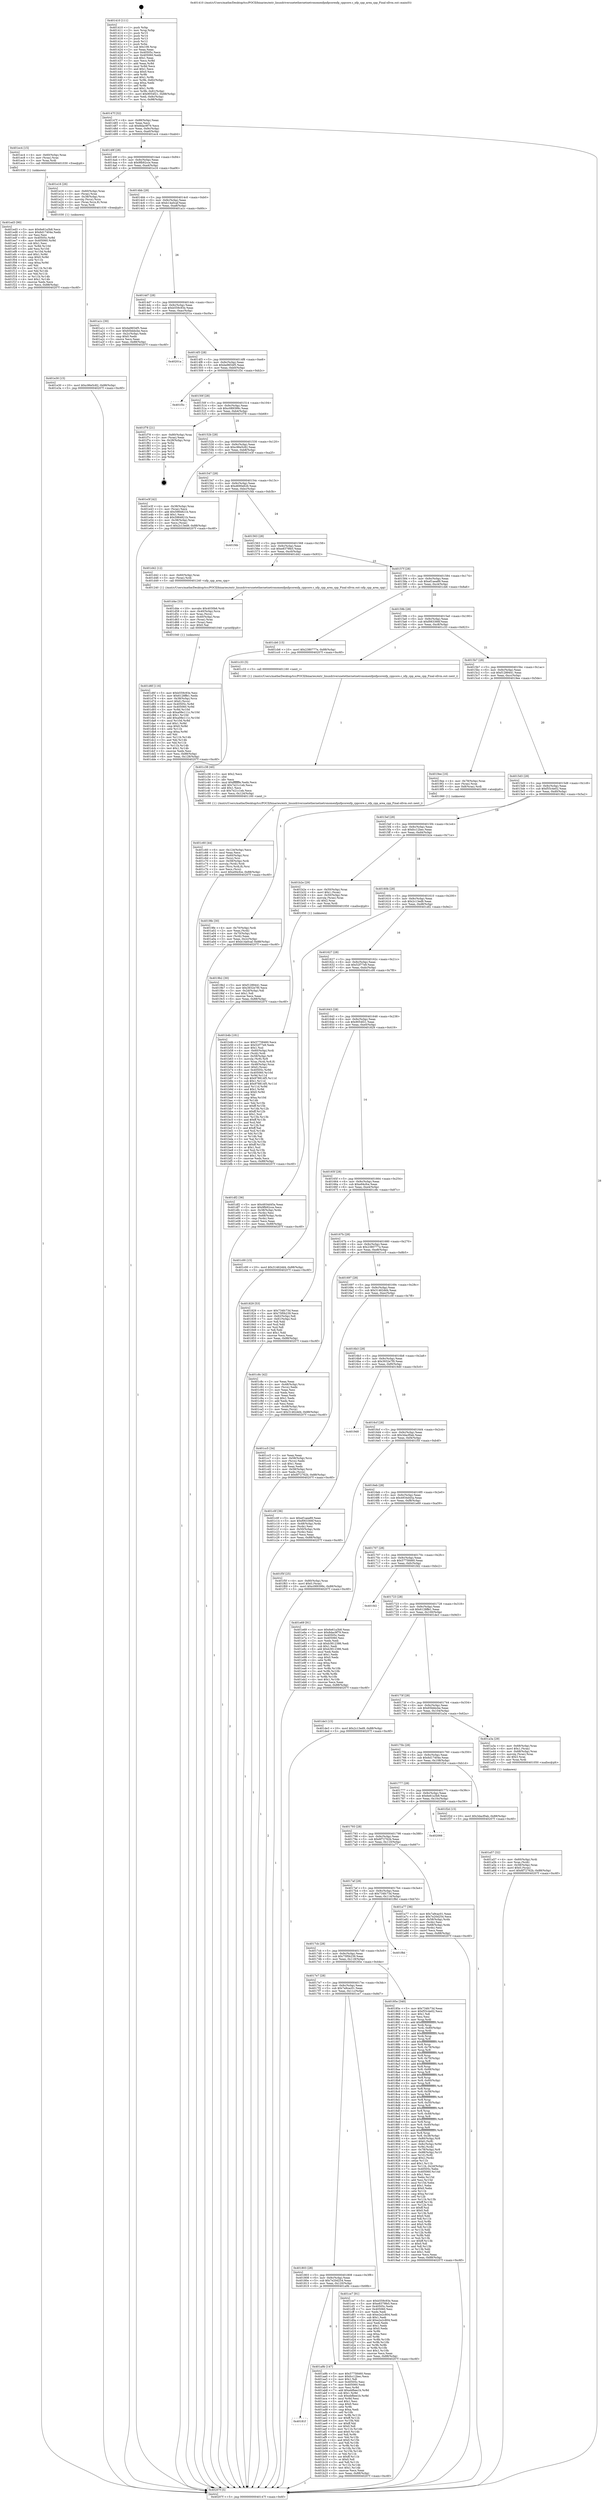 digraph "0x401410" {
  label = "0x401410 (/mnt/c/Users/mathe/Desktop/tcc/POCII/binaries/extr_linuxdriversnetethernetnetronomenfpnfpcorenfp_cppcore.c_nfp_cpp_area_cpp_Final-ollvm.out::main(0))"
  labelloc = "t"
  node[shape=record]

  Entry [label="",width=0.3,height=0.3,shape=circle,fillcolor=black,style=filled]
  "0x40147f" [label="{
     0x40147f [32]\l
     | [instrs]\l
     &nbsp;&nbsp;0x40147f \<+6\>: mov -0x88(%rbp),%eax\l
     &nbsp;&nbsp;0x401485 \<+2\>: mov %eax,%ecx\l
     &nbsp;&nbsp;0x401487 \<+6\>: sub $0x8dac9f79,%ecx\l
     &nbsp;&nbsp;0x40148d \<+6\>: mov %eax,-0x9c(%rbp)\l
     &nbsp;&nbsp;0x401493 \<+6\>: mov %ecx,-0xa0(%rbp)\l
     &nbsp;&nbsp;0x401499 \<+6\>: je 0000000000401ec4 \<main+0xab4\>\l
  }"]
  "0x401ec4" [label="{
     0x401ec4 [15]\l
     | [instrs]\l
     &nbsp;&nbsp;0x401ec4 \<+4\>: mov -0x60(%rbp),%rax\l
     &nbsp;&nbsp;0x401ec8 \<+3\>: mov (%rax),%rax\l
     &nbsp;&nbsp;0x401ecb \<+3\>: mov %rax,%rdi\l
     &nbsp;&nbsp;0x401ece \<+5\>: call 0000000000401030 \<free@plt\>\l
     | [calls]\l
     &nbsp;&nbsp;0x401030 \{1\} (unknown)\l
  }"]
  "0x40149f" [label="{
     0x40149f [28]\l
     | [instrs]\l
     &nbsp;&nbsp;0x40149f \<+5\>: jmp 00000000004014a4 \<main+0x94\>\l
     &nbsp;&nbsp;0x4014a4 \<+6\>: mov -0x9c(%rbp),%eax\l
     &nbsp;&nbsp;0x4014aa \<+5\>: sub $0x9fb92cce,%eax\l
     &nbsp;&nbsp;0x4014af \<+6\>: mov %eax,-0xa4(%rbp)\l
     &nbsp;&nbsp;0x4014b5 \<+6\>: je 0000000000401e16 \<main+0xa06\>\l
  }"]
  Exit [label="",width=0.3,height=0.3,shape=circle,fillcolor=black,style=filled,peripheries=2]
  "0x401e16" [label="{
     0x401e16 [26]\l
     | [instrs]\l
     &nbsp;&nbsp;0x401e16 \<+4\>: mov -0x60(%rbp),%rax\l
     &nbsp;&nbsp;0x401e1a \<+3\>: mov (%rax),%rax\l
     &nbsp;&nbsp;0x401e1d \<+4\>: mov -0x38(%rbp),%rcx\l
     &nbsp;&nbsp;0x401e21 \<+3\>: movslq (%rcx),%rcx\l
     &nbsp;&nbsp;0x401e24 \<+4\>: mov (%rax,%rcx,8),%rax\l
     &nbsp;&nbsp;0x401e28 \<+3\>: mov %rax,%rdi\l
     &nbsp;&nbsp;0x401e2b \<+5\>: call 0000000000401030 \<free@plt\>\l
     | [calls]\l
     &nbsp;&nbsp;0x401030 \{1\} (unknown)\l
  }"]
  "0x4014bb" [label="{
     0x4014bb [28]\l
     | [instrs]\l
     &nbsp;&nbsp;0x4014bb \<+5\>: jmp 00000000004014c0 \<main+0xb0\>\l
     &nbsp;&nbsp;0x4014c0 \<+6\>: mov -0x9c(%rbp),%eax\l
     &nbsp;&nbsp;0x4014c6 \<+5\>: sub $0xb14a0caf,%eax\l
     &nbsp;&nbsp;0x4014cb \<+6\>: mov %eax,-0xa8(%rbp)\l
     &nbsp;&nbsp;0x4014d1 \<+6\>: je 0000000000401a1c \<main+0x60c\>\l
  }"]
  "0x401ed3" [label="{
     0x401ed3 [90]\l
     | [instrs]\l
     &nbsp;&nbsp;0x401ed3 \<+5\>: mov $0x6e61a3b8,%ecx\l
     &nbsp;&nbsp;0x401ed8 \<+5\>: mov $0x6d17404e,%edx\l
     &nbsp;&nbsp;0x401edd \<+2\>: xor %esi,%esi\l
     &nbsp;&nbsp;0x401edf \<+8\>: mov 0x40505c,%r8d\l
     &nbsp;&nbsp;0x401ee7 \<+8\>: mov 0x405060,%r9d\l
     &nbsp;&nbsp;0x401eef \<+3\>: sub $0x1,%esi\l
     &nbsp;&nbsp;0x401ef2 \<+3\>: mov %r8d,%r10d\l
     &nbsp;&nbsp;0x401ef5 \<+3\>: add %esi,%r10d\l
     &nbsp;&nbsp;0x401ef8 \<+4\>: imul %r10d,%r8d\l
     &nbsp;&nbsp;0x401efc \<+4\>: and $0x1,%r8d\l
     &nbsp;&nbsp;0x401f00 \<+4\>: cmp $0x0,%r8d\l
     &nbsp;&nbsp;0x401f04 \<+4\>: sete %r11b\l
     &nbsp;&nbsp;0x401f08 \<+4\>: cmp $0xa,%r9d\l
     &nbsp;&nbsp;0x401f0c \<+3\>: setl %bl\l
     &nbsp;&nbsp;0x401f0f \<+3\>: mov %r11b,%r14b\l
     &nbsp;&nbsp;0x401f12 \<+3\>: and %bl,%r14b\l
     &nbsp;&nbsp;0x401f15 \<+3\>: xor %bl,%r11b\l
     &nbsp;&nbsp;0x401f18 \<+3\>: or %r11b,%r14b\l
     &nbsp;&nbsp;0x401f1b \<+4\>: test $0x1,%r14b\l
     &nbsp;&nbsp;0x401f1f \<+3\>: cmovne %edx,%ecx\l
     &nbsp;&nbsp;0x401f22 \<+6\>: mov %ecx,-0x88(%rbp)\l
     &nbsp;&nbsp;0x401f28 \<+5\>: jmp 000000000040207f \<main+0xc6f\>\l
  }"]
  "0x401a1c" [label="{
     0x401a1c [30]\l
     | [instrs]\l
     &nbsp;&nbsp;0x401a1c \<+5\>: mov $0xbe9654f5,%eax\l
     &nbsp;&nbsp;0x401a21 \<+5\>: mov $0x65bbbcbe,%ecx\l
     &nbsp;&nbsp;0x401a26 \<+3\>: mov -0x2c(%rbp),%edx\l
     &nbsp;&nbsp;0x401a29 \<+3\>: cmp $0x0,%edx\l
     &nbsp;&nbsp;0x401a2c \<+3\>: cmove %ecx,%eax\l
     &nbsp;&nbsp;0x401a2f \<+6\>: mov %eax,-0x88(%rbp)\l
     &nbsp;&nbsp;0x401a35 \<+5\>: jmp 000000000040207f \<main+0xc6f\>\l
  }"]
  "0x4014d7" [label="{
     0x4014d7 [28]\l
     | [instrs]\l
     &nbsp;&nbsp;0x4014d7 \<+5\>: jmp 00000000004014dc \<main+0xcc\>\l
     &nbsp;&nbsp;0x4014dc \<+6\>: mov -0x9c(%rbp),%eax\l
     &nbsp;&nbsp;0x4014e2 \<+5\>: sub $0xb559c93e,%eax\l
     &nbsp;&nbsp;0x4014e7 \<+6\>: mov %eax,-0xac(%rbp)\l
     &nbsp;&nbsp;0x4014ed \<+6\>: je 000000000040201a \<main+0xc0a\>\l
  }"]
  "0x401e30" [label="{
     0x401e30 [15]\l
     | [instrs]\l
     &nbsp;&nbsp;0x401e30 \<+10\>: movl $0xc96e5c82,-0x88(%rbp)\l
     &nbsp;&nbsp;0x401e3a \<+5\>: jmp 000000000040207f \<main+0xc6f\>\l
  }"]
  "0x40201a" [label="{
     0x40201a\l
  }", style=dashed]
  "0x4014f3" [label="{
     0x4014f3 [28]\l
     | [instrs]\l
     &nbsp;&nbsp;0x4014f3 \<+5\>: jmp 00000000004014f8 \<main+0xe8\>\l
     &nbsp;&nbsp;0x4014f8 \<+6\>: mov -0x9c(%rbp),%eax\l
     &nbsp;&nbsp;0x4014fe \<+5\>: sub $0xbe9654f5,%eax\l
     &nbsp;&nbsp;0x401503 \<+6\>: mov %eax,-0xb0(%rbp)\l
     &nbsp;&nbsp;0x401509 \<+6\>: je 0000000000401f3c \<main+0xb2c\>\l
  }"]
  "0x401d6f" [label="{
     0x401d6f [116]\l
     | [instrs]\l
     &nbsp;&nbsp;0x401d6f \<+5\>: mov $0xb559c93e,%esi\l
     &nbsp;&nbsp;0x401d74 \<+5\>: mov $0x6128ffe1,%edx\l
     &nbsp;&nbsp;0x401d79 \<+4\>: mov -0x38(%rbp),%rcx\l
     &nbsp;&nbsp;0x401d7d \<+6\>: movl $0x0,(%rcx)\l
     &nbsp;&nbsp;0x401d83 \<+8\>: mov 0x40505c,%r8d\l
     &nbsp;&nbsp;0x401d8b \<+8\>: mov 0x405060,%r9d\l
     &nbsp;&nbsp;0x401d93 \<+3\>: mov %r8d,%r10d\l
     &nbsp;&nbsp;0x401d96 \<+7\>: sub $0xa08e111c,%r10d\l
     &nbsp;&nbsp;0x401d9d \<+4\>: sub $0x1,%r10d\l
     &nbsp;&nbsp;0x401da1 \<+7\>: add $0xa08e111c,%r10d\l
     &nbsp;&nbsp;0x401da8 \<+4\>: imul %r10d,%r8d\l
     &nbsp;&nbsp;0x401dac \<+4\>: and $0x1,%r8d\l
     &nbsp;&nbsp;0x401db0 \<+4\>: cmp $0x0,%r8d\l
     &nbsp;&nbsp;0x401db4 \<+4\>: sete %r11b\l
     &nbsp;&nbsp;0x401db8 \<+4\>: cmp $0xa,%r9d\l
     &nbsp;&nbsp;0x401dbc \<+3\>: setl %bl\l
     &nbsp;&nbsp;0x401dbf \<+3\>: mov %r11b,%r14b\l
     &nbsp;&nbsp;0x401dc2 \<+3\>: and %bl,%r14b\l
     &nbsp;&nbsp;0x401dc5 \<+3\>: xor %bl,%r11b\l
     &nbsp;&nbsp;0x401dc8 \<+3\>: or %r11b,%r14b\l
     &nbsp;&nbsp;0x401dcb \<+4\>: test $0x1,%r14b\l
     &nbsp;&nbsp;0x401dcf \<+3\>: cmovne %edx,%esi\l
     &nbsp;&nbsp;0x401dd2 \<+6\>: mov %esi,-0x88(%rbp)\l
     &nbsp;&nbsp;0x401dd8 \<+6\>: mov %eax,-0x128(%rbp)\l
     &nbsp;&nbsp;0x401dde \<+5\>: jmp 000000000040207f \<main+0xc6f\>\l
  }"]
  "0x401f3c" [label="{
     0x401f3c\l
  }", style=dashed]
  "0x40150f" [label="{
     0x40150f [28]\l
     | [instrs]\l
     &nbsp;&nbsp;0x40150f \<+5\>: jmp 0000000000401514 \<main+0x104\>\l
     &nbsp;&nbsp;0x401514 \<+6\>: mov -0x9c(%rbp),%eax\l
     &nbsp;&nbsp;0x40151a \<+5\>: sub $0xc089399c,%eax\l
     &nbsp;&nbsp;0x40151f \<+6\>: mov %eax,-0xb4(%rbp)\l
     &nbsp;&nbsp;0x401525 \<+6\>: je 0000000000401f78 \<main+0xb68\>\l
  }"]
  "0x401d4e" [label="{
     0x401d4e [33]\l
     | [instrs]\l
     &nbsp;&nbsp;0x401d4e \<+10\>: movabs $0x4030b6,%rdi\l
     &nbsp;&nbsp;0x401d58 \<+4\>: mov -0x40(%rbp),%rcx\l
     &nbsp;&nbsp;0x401d5c \<+3\>: mov %rax,(%rcx)\l
     &nbsp;&nbsp;0x401d5f \<+4\>: mov -0x40(%rbp),%rax\l
     &nbsp;&nbsp;0x401d63 \<+3\>: mov (%rax),%rax\l
     &nbsp;&nbsp;0x401d66 \<+2\>: mov (%rax),%esi\l
     &nbsp;&nbsp;0x401d68 \<+2\>: mov $0x0,%al\l
     &nbsp;&nbsp;0x401d6a \<+5\>: call 0000000000401040 \<printf@plt\>\l
     | [calls]\l
     &nbsp;&nbsp;0x401040 \{1\} (unknown)\l
  }"]
  "0x401f78" [label="{
     0x401f78 [21]\l
     | [instrs]\l
     &nbsp;&nbsp;0x401f78 \<+4\>: mov -0x80(%rbp),%rax\l
     &nbsp;&nbsp;0x401f7c \<+2\>: mov (%rax),%eax\l
     &nbsp;&nbsp;0x401f7e \<+4\>: lea -0x28(%rbp),%rsp\l
     &nbsp;&nbsp;0x401f82 \<+1\>: pop %rbx\l
     &nbsp;&nbsp;0x401f83 \<+2\>: pop %r12\l
     &nbsp;&nbsp;0x401f85 \<+2\>: pop %r13\l
     &nbsp;&nbsp;0x401f87 \<+2\>: pop %r14\l
     &nbsp;&nbsp;0x401f89 \<+2\>: pop %r15\l
     &nbsp;&nbsp;0x401f8b \<+1\>: pop %rbp\l
     &nbsp;&nbsp;0x401f8c \<+1\>: ret\l
  }"]
  "0x40152b" [label="{
     0x40152b [28]\l
     | [instrs]\l
     &nbsp;&nbsp;0x40152b \<+5\>: jmp 0000000000401530 \<main+0x120\>\l
     &nbsp;&nbsp;0x401530 \<+6\>: mov -0x9c(%rbp),%eax\l
     &nbsp;&nbsp;0x401536 \<+5\>: sub $0xc96e5c82,%eax\l
     &nbsp;&nbsp;0x40153b \<+6\>: mov %eax,-0xb8(%rbp)\l
     &nbsp;&nbsp;0x401541 \<+6\>: je 0000000000401e3f \<main+0xa2f\>\l
  }"]
  "0x401c60" [label="{
     0x401c60 [44]\l
     | [instrs]\l
     &nbsp;&nbsp;0x401c60 \<+6\>: mov -0x124(%rbp),%ecx\l
     &nbsp;&nbsp;0x401c66 \<+3\>: imul %eax,%ecx\l
     &nbsp;&nbsp;0x401c69 \<+4\>: mov -0x60(%rbp),%rsi\l
     &nbsp;&nbsp;0x401c6d \<+3\>: mov (%rsi),%rsi\l
     &nbsp;&nbsp;0x401c70 \<+4\>: mov -0x58(%rbp),%rdi\l
     &nbsp;&nbsp;0x401c74 \<+3\>: movslq (%rdi),%rdi\l
     &nbsp;&nbsp;0x401c77 \<+4\>: mov (%rsi,%rdi,8),%rsi\l
     &nbsp;&nbsp;0x401c7b \<+2\>: mov %ecx,(%rsi)\l
     &nbsp;&nbsp;0x401c7d \<+10\>: movl $0xe94cfce,-0x88(%rbp)\l
     &nbsp;&nbsp;0x401c87 \<+5\>: jmp 000000000040207f \<main+0xc6f\>\l
  }"]
  "0x401e3f" [label="{
     0x401e3f [42]\l
     | [instrs]\l
     &nbsp;&nbsp;0x401e3f \<+4\>: mov -0x38(%rbp),%rax\l
     &nbsp;&nbsp;0x401e43 \<+2\>: mov (%rax),%ecx\l
     &nbsp;&nbsp;0x401e45 \<+6\>: add $0x5984821b,%ecx\l
     &nbsp;&nbsp;0x401e4b \<+3\>: add $0x1,%ecx\l
     &nbsp;&nbsp;0x401e4e \<+6\>: sub $0x5984821b,%ecx\l
     &nbsp;&nbsp;0x401e54 \<+4\>: mov -0x38(%rbp),%rax\l
     &nbsp;&nbsp;0x401e58 \<+2\>: mov %ecx,(%rax)\l
     &nbsp;&nbsp;0x401e5a \<+10\>: movl $0x2c13ed9,-0x88(%rbp)\l
     &nbsp;&nbsp;0x401e64 \<+5\>: jmp 000000000040207f \<main+0xc6f\>\l
  }"]
  "0x401547" [label="{
     0x401547 [28]\l
     | [instrs]\l
     &nbsp;&nbsp;0x401547 \<+5\>: jmp 000000000040154c \<main+0x13c\>\l
     &nbsp;&nbsp;0x40154c \<+6\>: mov -0x9c(%rbp),%eax\l
     &nbsp;&nbsp;0x401552 \<+5\>: sub $0xd690e626,%eax\l
     &nbsp;&nbsp;0x401557 \<+6\>: mov %eax,-0xbc(%rbp)\l
     &nbsp;&nbsp;0x40155d \<+6\>: je 0000000000401f4b \<main+0xb3b\>\l
  }"]
  "0x401c38" [label="{
     0x401c38 [40]\l
     | [instrs]\l
     &nbsp;&nbsp;0x401c38 \<+5\>: mov $0x2,%ecx\l
     &nbsp;&nbsp;0x401c3d \<+1\>: cltd\l
     &nbsp;&nbsp;0x401c3e \<+2\>: idiv %ecx\l
     &nbsp;&nbsp;0x401c40 \<+6\>: imul $0xfffffffe,%edx,%ecx\l
     &nbsp;&nbsp;0x401c46 \<+6\>: add $0x7e21c1eb,%ecx\l
     &nbsp;&nbsp;0x401c4c \<+3\>: add $0x1,%ecx\l
     &nbsp;&nbsp;0x401c4f \<+6\>: sub $0x7e21c1eb,%ecx\l
     &nbsp;&nbsp;0x401c55 \<+6\>: mov %ecx,-0x124(%rbp)\l
     &nbsp;&nbsp;0x401c5b \<+5\>: call 0000000000401160 \<next_i\>\l
     | [calls]\l
     &nbsp;&nbsp;0x401160 \{1\} (/mnt/c/Users/mathe/Desktop/tcc/POCII/binaries/extr_linuxdriversnetethernetnetronomenfpnfpcorenfp_cppcore.c_nfp_cpp_area_cpp_Final-ollvm.out::next_i)\l
  }"]
  "0x401f4b" [label="{
     0x401f4b\l
  }", style=dashed]
  "0x401563" [label="{
     0x401563 [28]\l
     | [instrs]\l
     &nbsp;&nbsp;0x401563 \<+5\>: jmp 0000000000401568 \<main+0x158\>\l
     &nbsp;&nbsp;0x401568 \<+6\>: mov -0x9c(%rbp),%eax\l
     &nbsp;&nbsp;0x40156e \<+5\>: sub $0xe8379fe5,%eax\l
     &nbsp;&nbsp;0x401573 \<+6\>: mov %eax,-0xc0(%rbp)\l
     &nbsp;&nbsp;0x401579 \<+6\>: je 0000000000401d42 \<main+0x932\>\l
  }"]
  "0x401b4b" [label="{
     0x401b4b [181]\l
     | [instrs]\l
     &nbsp;&nbsp;0x401b4b \<+5\>: mov $0x57758460,%ecx\l
     &nbsp;&nbsp;0x401b50 \<+5\>: mov $0x52f77e9,%edx\l
     &nbsp;&nbsp;0x401b55 \<+3\>: mov $0x1,%sil\l
     &nbsp;&nbsp;0x401b58 \<+4\>: mov -0x60(%rbp),%rdi\l
     &nbsp;&nbsp;0x401b5c \<+3\>: mov (%rdi),%rdi\l
     &nbsp;&nbsp;0x401b5f \<+4\>: mov -0x58(%rbp),%r8\l
     &nbsp;&nbsp;0x401b63 \<+3\>: movslq (%r8),%r8\l
     &nbsp;&nbsp;0x401b66 \<+4\>: mov %rax,(%rdi,%r8,8)\l
     &nbsp;&nbsp;0x401b6a \<+4\>: mov -0x48(%rbp),%rax\l
     &nbsp;&nbsp;0x401b6e \<+6\>: movl $0x0,(%rax)\l
     &nbsp;&nbsp;0x401b74 \<+8\>: mov 0x40505c,%r9d\l
     &nbsp;&nbsp;0x401b7c \<+8\>: mov 0x405060,%r10d\l
     &nbsp;&nbsp;0x401b84 \<+3\>: mov %r9d,%r11d\l
     &nbsp;&nbsp;0x401b87 \<+7\>: sub $0x978814f5,%r11d\l
     &nbsp;&nbsp;0x401b8e \<+4\>: sub $0x1,%r11d\l
     &nbsp;&nbsp;0x401b92 \<+7\>: add $0x978814f5,%r11d\l
     &nbsp;&nbsp;0x401b99 \<+4\>: imul %r11d,%r9d\l
     &nbsp;&nbsp;0x401b9d \<+4\>: and $0x1,%r9d\l
     &nbsp;&nbsp;0x401ba1 \<+4\>: cmp $0x0,%r9d\l
     &nbsp;&nbsp;0x401ba5 \<+3\>: sete %bl\l
     &nbsp;&nbsp;0x401ba8 \<+4\>: cmp $0xa,%r10d\l
     &nbsp;&nbsp;0x401bac \<+4\>: setl %r14b\l
     &nbsp;&nbsp;0x401bb0 \<+3\>: mov %bl,%r15b\l
     &nbsp;&nbsp;0x401bb3 \<+4\>: xor $0xff,%r15b\l
     &nbsp;&nbsp;0x401bb7 \<+3\>: mov %r14b,%r12b\l
     &nbsp;&nbsp;0x401bba \<+4\>: xor $0xff,%r12b\l
     &nbsp;&nbsp;0x401bbe \<+4\>: xor $0x1,%sil\l
     &nbsp;&nbsp;0x401bc2 \<+3\>: mov %r15b,%r13b\l
     &nbsp;&nbsp;0x401bc5 \<+4\>: and $0xff,%r13b\l
     &nbsp;&nbsp;0x401bc9 \<+3\>: and %sil,%bl\l
     &nbsp;&nbsp;0x401bcc \<+3\>: mov %r12b,%al\l
     &nbsp;&nbsp;0x401bcf \<+2\>: and $0xff,%al\l
     &nbsp;&nbsp;0x401bd1 \<+3\>: and %sil,%r14b\l
     &nbsp;&nbsp;0x401bd4 \<+3\>: or %bl,%r13b\l
     &nbsp;&nbsp;0x401bd7 \<+3\>: or %r14b,%al\l
     &nbsp;&nbsp;0x401bda \<+3\>: xor %al,%r13b\l
     &nbsp;&nbsp;0x401bdd \<+3\>: or %r12b,%r15b\l
     &nbsp;&nbsp;0x401be0 \<+4\>: xor $0xff,%r15b\l
     &nbsp;&nbsp;0x401be4 \<+4\>: or $0x1,%sil\l
     &nbsp;&nbsp;0x401be8 \<+3\>: and %sil,%r15b\l
     &nbsp;&nbsp;0x401beb \<+3\>: or %r15b,%r13b\l
     &nbsp;&nbsp;0x401bee \<+4\>: test $0x1,%r13b\l
     &nbsp;&nbsp;0x401bf2 \<+3\>: cmovne %edx,%ecx\l
     &nbsp;&nbsp;0x401bf5 \<+6\>: mov %ecx,-0x88(%rbp)\l
     &nbsp;&nbsp;0x401bfb \<+5\>: jmp 000000000040207f \<main+0xc6f\>\l
  }"]
  "0x401d42" [label="{
     0x401d42 [12]\l
     | [instrs]\l
     &nbsp;&nbsp;0x401d42 \<+4\>: mov -0x60(%rbp),%rax\l
     &nbsp;&nbsp;0x401d46 \<+3\>: mov (%rax),%rdi\l
     &nbsp;&nbsp;0x401d49 \<+5\>: call 0000000000401240 \<nfp_cpp_area_cpp\>\l
     | [calls]\l
     &nbsp;&nbsp;0x401240 \{1\} (/mnt/c/Users/mathe/Desktop/tcc/POCII/binaries/extr_linuxdriversnetethernetnetronomenfpnfpcorenfp_cppcore.c_nfp_cpp_area_cpp_Final-ollvm.out::nfp_cpp_area_cpp)\l
  }"]
  "0x40157f" [label="{
     0x40157f [28]\l
     | [instrs]\l
     &nbsp;&nbsp;0x40157f \<+5\>: jmp 0000000000401584 \<main+0x174\>\l
     &nbsp;&nbsp;0x401584 \<+6\>: mov -0x9c(%rbp),%eax\l
     &nbsp;&nbsp;0x40158a \<+5\>: sub $0xef1aea89,%eax\l
     &nbsp;&nbsp;0x40158f \<+6\>: mov %eax,-0xc4(%rbp)\l
     &nbsp;&nbsp;0x401595 \<+6\>: je 0000000000401cb6 \<main+0x8a6\>\l
  }"]
  "0x40181f" [label="{
     0x40181f\l
  }", style=dashed]
  "0x401cb6" [label="{
     0x401cb6 [15]\l
     | [instrs]\l
     &nbsp;&nbsp;0x401cb6 \<+10\>: movl $0x2380777e,-0x88(%rbp)\l
     &nbsp;&nbsp;0x401cc0 \<+5\>: jmp 000000000040207f \<main+0xc6f\>\l
  }"]
  "0x40159b" [label="{
     0x40159b [28]\l
     | [instrs]\l
     &nbsp;&nbsp;0x40159b \<+5\>: jmp 00000000004015a0 \<main+0x190\>\l
     &nbsp;&nbsp;0x4015a0 \<+6\>: mov -0x9c(%rbp),%eax\l
     &nbsp;&nbsp;0x4015a6 \<+5\>: sub $0xf063366f,%eax\l
     &nbsp;&nbsp;0x4015ab \<+6\>: mov %eax,-0xc8(%rbp)\l
     &nbsp;&nbsp;0x4015b1 \<+6\>: je 0000000000401c33 \<main+0x823\>\l
  }"]
  "0x401a9b" [label="{
     0x401a9b [147]\l
     | [instrs]\l
     &nbsp;&nbsp;0x401a9b \<+5\>: mov $0x57758460,%eax\l
     &nbsp;&nbsp;0x401aa0 \<+5\>: mov $0xfcc12bec,%ecx\l
     &nbsp;&nbsp;0x401aa5 \<+2\>: mov $0x1,%dl\l
     &nbsp;&nbsp;0x401aa7 \<+7\>: mov 0x40505c,%esi\l
     &nbsp;&nbsp;0x401aae \<+7\>: mov 0x405060,%edi\l
     &nbsp;&nbsp;0x401ab5 \<+3\>: mov %esi,%r8d\l
     &nbsp;&nbsp;0x401ab8 \<+7\>: add $0xebfbee1b,%r8d\l
     &nbsp;&nbsp;0x401abf \<+4\>: sub $0x1,%r8d\l
     &nbsp;&nbsp;0x401ac3 \<+7\>: sub $0xebfbee1b,%r8d\l
     &nbsp;&nbsp;0x401aca \<+4\>: imul %r8d,%esi\l
     &nbsp;&nbsp;0x401ace \<+3\>: and $0x1,%esi\l
     &nbsp;&nbsp;0x401ad1 \<+3\>: cmp $0x0,%esi\l
     &nbsp;&nbsp;0x401ad4 \<+4\>: sete %r9b\l
     &nbsp;&nbsp;0x401ad8 \<+3\>: cmp $0xa,%edi\l
     &nbsp;&nbsp;0x401adb \<+4\>: setl %r10b\l
     &nbsp;&nbsp;0x401adf \<+3\>: mov %r9b,%r11b\l
     &nbsp;&nbsp;0x401ae2 \<+4\>: xor $0xff,%r11b\l
     &nbsp;&nbsp;0x401ae6 \<+3\>: mov %r10b,%bl\l
     &nbsp;&nbsp;0x401ae9 \<+3\>: xor $0xff,%bl\l
     &nbsp;&nbsp;0x401aec \<+3\>: xor $0x0,%dl\l
     &nbsp;&nbsp;0x401aef \<+3\>: mov %r11b,%r14b\l
     &nbsp;&nbsp;0x401af2 \<+4\>: and $0x0,%r14b\l
     &nbsp;&nbsp;0x401af6 \<+3\>: and %dl,%r9b\l
     &nbsp;&nbsp;0x401af9 \<+3\>: mov %bl,%r15b\l
     &nbsp;&nbsp;0x401afc \<+4\>: and $0x0,%r15b\l
     &nbsp;&nbsp;0x401b00 \<+3\>: and %dl,%r10b\l
     &nbsp;&nbsp;0x401b03 \<+3\>: or %r9b,%r14b\l
     &nbsp;&nbsp;0x401b06 \<+3\>: or %r10b,%r15b\l
     &nbsp;&nbsp;0x401b09 \<+3\>: xor %r15b,%r14b\l
     &nbsp;&nbsp;0x401b0c \<+3\>: or %bl,%r11b\l
     &nbsp;&nbsp;0x401b0f \<+4\>: xor $0xff,%r11b\l
     &nbsp;&nbsp;0x401b13 \<+3\>: or $0x0,%dl\l
     &nbsp;&nbsp;0x401b16 \<+3\>: and %dl,%r11b\l
     &nbsp;&nbsp;0x401b19 \<+3\>: or %r11b,%r14b\l
     &nbsp;&nbsp;0x401b1c \<+4\>: test $0x1,%r14b\l
     &nbsp;&nbsp;0x401b20 \<+3\>: cmovne %ecx,%eax\l
     &nbsp;&nbsp;0x401b23 \<+6\>: mov %eax,-0x88(%rbp)\l
     &nbsp;&nbsp;0x401b29 \<+5\>: jmp 000000000040207f \<main+0xc6f\>\l
  }"]
  "0x401c33" [label="{
     0x401c33 [5]\l
     | [instrs]\l
     &nbsp;&nbsp;0x401c33 \<+5\>: call 0000000000401160 \<next_i\>\l
     | [calls]\l
     &nbsp;&nbsp;0x401160 \{1\} (/mnt/c/Users/mathe/Desktop/tcc/POCII/binaries/extr_linuxdriversnetethernetnetronomenfpnfpcorenfp_cppcore.c_nfp_cpp_area_cpp_Final-ollvm.out::next_i)\l
  }"]
  "0x4015b7" [label="{
     0x4015b7 [28]\l
     | [instrs]\l
     &nbsp;&nbsp;0x4015b7 \<+5\>: jmp 00000000004015bc \<main+0x1ac\>\l
     &nbsp;&nbsp;0x4015bc \<+6\>: mov -0x9c(%rbp),%eax\l
     &nbsp;&nbsp;0x4015c2 \<+5\>: sub $0xf1289441,%eax\l
     &nbsp;&nbsp;0x4015c7 \<+6\>: mov %eax,-0xcc(%rbp)\l
     &nbsp;&nbsp;0x4015cd \<+6\>: je 00000000004019ee \<main+0x5de\>\l
  }"]
  "0x401803" [label="{
     0x401803 [28]\l
     | [instrs]\l
     &nbsp;&nbsp;0x401803 \<+5\>: jmp 0000000000401808 \<main+0x3f8\>\l
     &nbsp;&nbsp;0x401808 \<+6\>: mov -0x9c(%rbp),%eax\l
     &nbsp;&nbsp;0x40180e \<+5\>: sub $0x7e20d254,%eax\l
     &nbsp;&nbsp;0x401813 \<+6\>: mov %eax,-0x120(%rbp)\l
     &nbsp;&nbsp;0x401819 \<+6\>: je 0000000000401a9b \<main+0x68b\>\l
  }"]
  "0x4019ee" [label="{
     0x4019ee [16]\l
     | [instrs]\l
     &nbsp;&nbsp;0x4019ee \<+4\>: mov -0x78(%rbp),%rax\l
     &nbsp;&nbsp;0x4019f2 \<+3\>: mov (%rax),%rax\l
     &nbsp;&nbsp;0x4019f5 \<+4\>: mov 0x8(%rax),%rdi\l
     &nbsp;&nbsp;0x4019f9 \<+5\>: call 0000000000401060 \<atoi@plt\>\l
     | [calls]\l
     &nbsp;&nbsp;0x401060 \{1\} (unknown)\l
  }"]
  "0x4015d3" [label="{
     0x4015d3 [28]\l
     | [instrs]\l
     &nbsp;&nbsp;0x4015d3 \<+5\>: jmp 00000000004015d8 \<main+0x1c8\>\l
     &nbsp;&nbsp;0x4015d8 \<+6\>: mov -0x9c(%rbp),%eax\l
     &nbsp;&nbsp;0x4015de \<+5\>: sub $0xf55c4e02,%eax\l
     &nbsp;&nbsp;0x4015e3 \<+6\>: mov %eax,-0xd0(%rbp)\l
     &nbsp;&nbsp;0x4015e9 \<+6\>: je 00000000004019b2 \<main+0x5a2\>\l
  }"]
  "0x401ce7" [label="{
     0x401ce7 [91]\l
     | [instrs]\l
     &nbsp;&nbsp;0x401ce7 \<+5\>: mov $0xb559c93e,%eax\l
     &nbsp;&nbsp;0x401cec \<+5\>: mov $0xe8379fe5,%ecx\l
     &nbsp;&nbsp;0x401cf1 \<+7\>: mov 0x40505c,%edx\l
     &nbsp;&nbsp;0x401cf8 \<+7\>: mov 0x405060,%esi\l
     &nbsp;&nbsp;0x401cff \<+2\>: mov %edx,%edi\l
     &nbsp;&nbsp;0x401d01 \<+6\>: sub $0xe2e2c804,%edi\l
     &nbsp;&nbsp;0x401d07 \<+3\>: sub $0x1,%edi\l
     &nbsp;&nbsp;0x401d0a \<+6\>: add $0xe2e2c804,%edi\l
     &nbsp;&nbsp;0x401d10 \<+3\>: imul %edi,%edx\l
     &nbsp;&nbsp;0x401d13 \<+3\>: and $0x1,%edx\l
     &nbsp;&nbsp;0x401d16 \<+3\>: cmp $0x0,%edx\l
     &nbsp;&nbsp;0x401d19 \<+4\>: sete %r8b\l
     &nbsp;&nbsp;0x401d1d \<+3\>: cmp $0xa,%esi\l
     &nbsp;&nbsp;0x401d20 \<+4\>: setl %r9b\l
     &nbsp;&nbsp;0x401d24 \<+3\>: mov %r8b,%r10b\l
     &nbsp;&nbsp;0x401d27 \<+3\>: and %r9b,%r10b\l
     &nbsp;&nbsp;0x401d2a \<+3\>: xor %r9b,%r8b\l
     &nbsp;&nbsp;0x401d2d \<+3\>: or %r8b,%r10b\l
     &nbsp;&nbsp;0x401d30 \<+4\>: test $0x1,%r10b\l
     &nbsp;&nbsp;0x401d34 \<+3\>: cmovne %ecx,%eax\l
     &nbsp;&nbsp;0x401d37 \<+6\>: mov %eax,-0x88(%rbp)\l
     &nbsp;&nbsp;0x401d3d \<+5\>: jmp 000000000040207f \<main+0xc6f\>\l
  }"]
  "0x4019b2" [label="{
     0x4019b2 [30]\l
     | [instrs]\l
     &nbsp;&nbsp;0x4019b2 \<+5\>: mov $0xf1289441,%eax\l
     &nbsp;&nbsp;0x4019b7 \<+5\>: mov $0x3932e7f0,%ecx\l
     &nbsp;&nbsp;0x4019bc \<+3\>: mov -0x2d(%rbp),%dl\l
     &nbsp;&nbsp;0x4019bf \<+3\>: test $0x1,%dl\l
     &nbsp;&nbsp;0x4019c2 \<+3\>: cmovne %ecx,%eax\l
     &nbsp;&nbsp;0x4019c5 \<+6\>: mov %eax,-0x88(%rbp)\l
     &nbsp;&nbsp;0x4019cb \<+5\>: jmp 000000000040207f \<main+0xc6f\>\l
  }"]
  "0x4015ef" [label="{
     0x4015ef [28]\l
     | [instrs]\l
     &nbsp;&nbsp;0x4015ef \<+5\>: jmp 00000000004015f4 \<main+0x1e4\>\l
     &nbsp;&nbsp;0x4015f4 \<+6\>: mov -0x9c(%rbp),%eax\l
     &nbsp;&nbsp;0x4015fa \<+5\>: sub $0xfcc12bec,%eax\l
     &nbsp;&nbsp;0x4015ff \<+6\>: mov %eax,-0xd4(%rbp)\l
     &nbsp;&nbsp;0x401605 \<+6\>: je 0000000000401b2e \<main+0x71e\>\l
  }"]
  "0x401a57" [label="{
     0x401a57 [32]\l
     | [instrs]\l
     &nbsp;&nbsp;0x401a57 \<+4\>: mov -0x60(%rbp),%rdi\l
     &nbsp;&nbsp;0x401a5b \<+3\>: mov %rax,(%rdi)\l
     &nbsp;&nbsp;0x401a5e \<+4\>: mov -0x58(%rbp),%rax\l
     &nbsp;&nbsp;0x401a62 \<+6\>: movl $0x0,(%rax)\l
     &nbsp;&nbsp;0x401a68 \<+10\>: movl $0x6f72762b,-0x88(%rbp)\l
     &nbsp;&nbsp;0x401a72 \<+5\>: jmp 000000000040207f \<main+0xc6f\>\l
  }"]
  "0x401b2e" [label="{
     0x401b2e [29]\l
     | [instrs]\l
     &nbsp;&nbsp;0x401b2e \<+4\>: mov -0x50(%rbp),%rax\l
     &nbsp;&nbsp;0x401b32 \<+6\>: movl $0x1,(%rax)\l
     &nbsp;&nbsp;0x401b38 \<+4\>: mov -0x50(%rbp),%rax\l
     &nbsp;&nbsp;0x401b3c \<+3\>: movslq (%rax),%rax\l
     &nbsp;&nbsp;0x401b3f \<+4\>: shl $0x2,%rax\l
     &nbsp;&nbsp;0x401b43 \<+3\>: mov %rax,%rdi\l
     &nbsp;&nbsp;0x401b46 \<+5\>: call 0000000000401050 \<malloc@plt\>\l
     | [calls]\l
     &nbsp;&nbsp;0x401050 \{1\} (unknown)\l
  }"]
  "0x40160b" [label="{
     0x40160b [28]\l
     | [instrs]\l
     &nbsp;&nbsp;0x40160b \<+5\>: jmp 0000000000401610 \<main+0x200\>\l
     &nbsp;&nbsp;0x401610 \<+6\>: mov -0x9c(%rbp),%eax\l
     &nbsp;&nbsp;0x401616 \<+5\>: sub $0x2c13ed9,%eax\l
     &nbsp;&nbsp;0x40161b \<+6\>: mov %eax,-0xd8(%rbp)\l
     &nbsp;&nbsp;0x401621 \<+6\>: je 0000000000401df2 \<main+0x9e2\>\l
  }"]
  "0x4019fe" [label="{
     0x4019fe [30]\l
     | [instrs]\l
     &nbsp;&nbsp;0x4019fe \<+4\>: mov -0x70(%rbp),%rdi\l
     &nbsp;&nbsp;0x401a02 \<+2\>: mov %eax,(%rdi)\l
     &nbsp;&nbsp;0x401a04 \<+4\>: mov -0x70(%rbp),%rdi\l
     &nbsp;&nbsp;0x401a08 \<+2\>: mov (%rdi),%eax\l
     &nbsp;&nbsp;0x401a0a \<+3\>: mov %eax,-0x2c(%rbp)\l
     &nbsp;&nbsp;0x401a0d \<+10\>: movl $0xb14a0caf,-0x88(%rbp)\l
     &nbsp;&nbsp;0x401a17 \<+5\>: jmp 000000000040207f \<main+0xc6f\>\l
  }"]
  "0x401df2" [label="{
     0x401df2 [36]\l
     | [instrs]\l
     &nbsp;&nbsp;0x401df2 \<+5\>: mov $0x4934d45a,%eax\l
     &nbsp;&nbsp;0x401df7 \<+5\>: mov $0x9fb92cce,%ecx\l
     &nbsp;&nbsp;0x401dfc \<+4\>: mov -0x38(%rbp),%rdx\l
     &nbsp;&nbsp;0x401e00 \<+2\>: mov (%rdx),%esi\l
     &nbsp;&nbsp;0x401e02 \<+4\>: mov -0x68(%rbp),%rdx\l
     &nbsp;&nbsp;0x401e06 \<+2\>: cmp (%rdx),%esi\l
     &nbsp;&nbsp;0x401e08 \<+3\>: cmovl %ecx,%eax\l
     &nbsp;&nbsp;0x401e0b \<+6\>: mov %eax,-0x88(%rbp)\l
     &nbsp;&nbsp;0x401e11 \<+5\>: jmp 000000000040207f \<main+0xc6f\>\l
  }"]
  "0x401627" [label="{
     0x401627 [28]\l
     | [instrs]\l
     &nbsp;&nbsp;0x401627 \<+5\>: jmp 000000000040162c \<main+0x21c\>\l
     &nbsp;&nbsp;0x40162c \<+6\>: mov -0x9c(%rbp),%eax\l
     &nbsp;&nbsp;0x401632 \<+5\>: sub $0x52f77e9,%eax\l
     &nbsp;&nbsp;0x401637 \<+6\>: mov %eax,-0xdc(%rbp)\l
     &nbsp;&nbsp;0x40163d \<+6\>: je 0000000000401c00 \<main+0x7f0\>\l
  }"]
  "0x4017e7" [label="{
     0x4017e7 [28]\l
     | [instrs]\l
     &nbsp;&nbsp;0x4017e7 \<+5\>: jmp 00000000004017ec \<main+0x3dc\>\l
     &nbsp;&nbsp;0x4017ec \<+6\>: mov -0x9c(%rbp),%eax\l
     &nbsp;&nbsp;0x4017f2 \<+5\>: sub $0x7a9cac01,%eax\l
     &nbsp;&nbsp;0x4017f7 \<+6\>: mov %eax,-0x11c(%rbp)\l
     &nbsp;&nbsp;0x4017fd \<+6\>: je 0000000000401ce7 \<main+0x8d7\>\l
  }"]
  "0x401c00" [label="{
     0x401c00 [15]\l
     | [instrs]\l
     &nbsp;&nbsp;0x401c00 \<+10\>: movl $0x31462dd4,-0x88(%rbp)\l
     &nbsp;&nbsp;0x401c0a \<+5\>: jmp 000000000040207f \<main+0xc6f\>\l
  }"]
  "0x401643" [label="{
     0x401643 [28]\l
     | [instrs]\l
     &nbsp;&nbsp;0x401643 \<+5\>: jmp 0000000000401648 \<main+0x238\>\l
     &nbsp;&nbsp;0x401648 \<+6\>: mov -0x9c(%rbp),%eax\l
     &nbsp;&nbsp;0x40164e \<+5\>: sub $0x9054f21,%eax\l
     &nbsp;&nbsp;0x401653 \<+6\>: mov %eax,-0xe0(%rbp)\l
     &nbsp;&nbsp;0x401659 \<+6\>: je 0000000000401829 \<main+0x419\>\l
  }"]
  "0x40185e" [label="{
     0x40185e [340]\l
     | [instrs]\l
     &nbsp;&nbsp;0x40185e \<+5\>: mov $0x734fc73d,%eax\l
     &nbsp;&nbsp;0x401863 \<+5\>: mov $0xf55c4e02,%ecx\l
     &nbsp;&nbsp;0x401868 \<+2\>: mov $0x1,%dl\l
     &nbsp;&nbsp;0x40186a \<+2\>: xor %esi,%esi\l
     &nbsp;&nbsp;0x40186c \<+3\>: mov %rsp,%rdi\l
     &nbsp;&nbsp;0x40186f \<+4\>: add $0xfffffffffffffff0,%rdi\l
     &nbsp;&nbsp;0x401873 \<+3\>: mov %rdi,%rsp\l
     &nbsp;&nbsp;0x401876 \<+4\>: mov %rdi,-0x80(%rbp)\l
     &nbsp;&nbsp;0x40187a \<+3\>: mov %rsp,%rdi\l
     &nbsp;&nbsp;0x40187d \<+4\>: add $0xfffffffffffffff0,%rdi\l
     &nbsp;&nbsp;0x401881 \<+3\>: mov %rdi,%rsp\l
     &nbsp;&nbsp;0x401884 \<+3\>: mov %rsp,%r8\l
     &nbsp;&nbsp;0x401887 \<+4\>: add $0xfffffffffffffff0,%r8\l
     &nbsp;&nbsp;0x40188b \<+3\>: mov %r8,%rsp\l
     &nbsp;&nbsp;0x40188e \<+4\>: mov %r8,-0x78(%rbp)\l
     &nbsp;&nbsp;0x401892 \<+3\>: mov %rsp,%r8\l
     &nbsp;&nbsp;0x401895 \<+4\>: add $0xfffffffffffffff0,%r8\l
     &nbsp;&nbsp;0x401899 \<+3\>: mov %r8,%rsp\l
     &nbsp;&nbsp;0x40189c \<+4\>: mov %r8,-0x70(%rbp)\l
     &nbsp;&nbsp;0x4018a0 \<+3\>: mov %rsp,%r8\l
     &nbsp;&nbsp;0x4018a3 \<+4\>: add $0xfffffffffffffff0,%r8\l
     &nbsp;&nbsp;0x4018a7 \<+3\>: mov %r8,%rsp\l
     &nbsp;&nbsp;0x4018aa \<+4\>: mov %r8,-0x68(%rbp)\l
     &nbsp;&nbsp;0x4018ae \<+3\>: mov %rsp,%r8\l
     &nbsp;&nbsp;0x4018b1 \<+4\>: add $0xfffffffffffffff0,%r8\l
     &nbsp;&nbsp;0x4018b5 \<+3\>: mov %r8,%rsp\l
     &nbsp;&nbsp;0x4018b8 \<+4\>: mov %r8,-0x60(%rbp)\l
     &nbsp;&nbsp;0x4018bc \<+3\>: mov %rsp,%r8\l
     &nbsp;&nbsp;0x4018bf \<+4\>: add $0xfffffffffffffff0,%r8\l
     &nbsp;&nbsp;0x4018c3 \<+3\>: mov %r8,%rsp\l
     &nbsp;&nbsp;0x4018c6 \<+4\>: mov %r8,-0x58(%rbp)\l
     &nbsp;&nbsp;0x4018ca \<+3\>: mov %rsp,%r8\l
     &nbsp;&nbsp;0x4018cd \<+4\>: add $0xfffffffffffffff0,%r8\l
     &nbsp;&nbsp;0x4018d1 \<+3\>: mov %r8,%rsp\l
     &nbsp;&nbsp;0x4018d4 \<+4\>: mov %r8,-0x50(%rbp)\l
     &nbsp;&nbsp;0x4018d8 \<+3\>: mov %rsp,%r8\l
     &nbsp;&nbsp;0x4018db \<+4\>: add $0xfffffffffffffff0,%r8\l
     &nbsp;&nbsp;0x4018df \<+3\>: mov %r8,%rsp\l
     &nbsp;&nbsp;0x4018e2 \<+4\>: mov %r8,-0x48(%rbp)\l
     &nbsp;&nbsp;0x4018e6 \<+3\>: mov %rsp,%r8\l
     &nbsp;&nbsp;0x4018e9 \<+4\>: add $0xfffffffffffffff0,%r8\l
     &nbsp;&nbsp;0x4018ed \<+3\>: mov %r8,%rsp\l
     &nbsp;&nbsp;0x4018f0 \<+4\>: mov %r8,-0x40(%rbp)\l
     &nbsp;&nbsp;0x4018f4 \<+3\>: mov %rsp,%r8\l
     &nbsp;&nbsp;0x4018f7 \<+4\>: add $0xfffffffffffffff0,%r8\l
     &nbsp;&nbsp;0x4018fb \<+3\>: mov %r8,%rsp\l
     &nbsp;&nbsp;0x4018fe \<+4\>: mov %r8,-0x38(%rbp)\l
     &nbsp;&nbsp;0x401902 \<+4\>: mov -0x80(%rbp),%r8\l
     &nbsp;&nbsp;0x401906 \<+7\>: movl $0x0,(%r8)\l
     &nbsp;&nbsp;0x40190d \<+7\>: mov -0x8c(%rbp),%r9d\l
     &nbsp;&nbsp;0x401914 \<+3\>: mov %r9d,(%rdi)\l
     &nbsp;&nbsp;0x401917 \<+4\>: mov -0x78(%rbp),%r8\l
     &nbsp;&nbsp;0x40191b \<+7\>: mov -0x98(%rbp),%r10\l
     &nbsp;&nbsp;0x401922 \<+3\>: mov %r10,(%r8)\l
     &nbsp;&nbsp;0x401925 \<+3\>: cmpl $0x2,(%rdi)\l
     &nbsp;&nbsp;0x401928 \<+4\>: setne %r11b\l
     &nbsp;&nbsp;0x40192c \<+4\>: and $0x1,%r11b\l
     &nbsp;&nbsp;0x401930 \<+4\>: mov %r11b,-0x2d(%rbp)\l
     &nbsp;&nbsp;0x401934 \<+7\>: mov 0x40505c,%ebx\l
     &nbsp;&nbsp;0x40193b \<+8\>: mov 0x405060,%r14d\l
     &nbsp;&nbsp;0x401943 \<+3\>: sub $0x1,%esi\l
     &nbsp;&nbsp;0x401946 \<+3\>: mov %ebx,%r15d\l
     &nbsp;&nbsp;0x401949 \<+3\>: add %esi,%r15d\l
     &nbsp;&nbsp;0x40194c \<+4\>: imul %r15d,%ebx\l
     &nbsp;&nbsp;0x401950 \<+3\>: and $0x1,%ebx\l
     &nbsp;&nbsp;0x401953 \<+3\>: cmp $0x0,%ebx\l
     &nbsp;&nbsp;0x401956 \<+4\>: sete %r11b\l
     &nbsp;&nbsp;0x40195a \<+4\>: cmp $0xa,%r14d\l
     &nbsp;&nbsp;0x40195e \<+4\>: setl %r12b\l
     &nbsp;&nbsp;0x401962 \<+3\>: mov %r11b,%r13b\l
     &nbsp;&nbsp;0x401965 \<+4\>: xor $0xff,%r13b\l
     &nbsp;&nbsp;0x401969 \<+3\>: mov %r12b,%sil\l
     &nbsp;&nbsp;0x40196c \<+4\>: xor $0xff,%sil\l
     &nbsp;&nbsp;0x401970 \<+3\>: xor $0x0,%dl\l
     &nbsp;&nbsp;0x401973 \<+3\>: mov %r13b,%dil\l
     &nbsp;&nbsp;0x401976 \<+4\>: and $0x0,%dil\l
     &nbsp;&nbsp;0x40197a \<+3\>: and %dl,%r11b\l
     &nbsp;&nbsp;0x40197d \<+3\>: mov %sil,%r8b\l
     &nbsp;&nbsp;0x401980 \<+4\>: and $0x0,%r8b\l
     &nbsp;&nbsp;0x401984 \<+3\>: and %dl,%r12b\l
     &nbsp;&nbsp;0x401987 \<+3\>: or %r11b,%dil\l
     &nbsp;&nbsp;0x40198a \<+3\>: or %r12b,%r8b\l
     &nbsp;&nbsp;0x40198d \<+3\>: xor %r8b,%dil\l
     &nbsp;&nbsp;0x401990 \<+3\>: or %sil,%r13b\l
     &nbsp;&nbsp;0x401993 \<+4\>: xor $0xff,%r13b\l
     &nbsp;&nbsp;0x401997 \<+3\>: or $0x0,%dl\l
     &nbsp;&nbsp;0x40199a \<+3\>: and %dl,%r13b\l
     &nbsp;&nbsp;0x40199d \<+3\>: or %r13b,%dil\l
     &nbsp;&nbsp;0x4019a0 \<+4\>: test $0x1,%dil\l
     &nbsp;&nbsp;0x4019a4 \<+3\>: cmovne %ecx,%eax\l
     &nbsp;&nbsp;0x4019a7 \<+6\>: mov %eax,-0x88(%rbp)\l
     &nbsp;&nbsp;0x4019ad \<+5\>: jmp 000000000040207f \<main+0xc6f\>\l
  }"]
  "0x401829" [label="{
     0x401829 [53]\l
     | [instrs]\l
     &nbsp;&nbsp;0x401829 \<+5\>: mov $0x734fc73d,%eax\l
     &nbsp;&nbsp;0x40182e \<+5\>: mov $0x75f0b239,%ecx\l
     &nbsp;&nbsp;0x401833 \<+6\>: mov -0x82(%rbp),%dl\l
     &nbsp;&nbsp;0x401839 \<+7\>: mov -0x81(%rbp),%sil\l
     &nbsp;&nbsp;0x401840 \<+3\>: mov %dl,%dil\l
     &nbsp;&nbsp;0x401843 \<+3\>: and %sil,%dil\l
     &nbsp;&nbsp;0x401846 \<+3\>: xor %sil,%dl\l
     &nbsp;&nbsp;0x401849 \<+3\>: or %dl,%dil\l
     &nbsp;&nbsp;0x40184c \<+4\>: test $0x1,%dil\l
     &nbsp;&nbsp;0x401850 \<+3\>: cmovne %ecx,%eax\l
     &nbsp;&nbsp;0x401853 \<+6\>: mov %eax,-0x88(%rbp)\l
     &nbsp;&nbsp;0x401859 \<+5\>: jmp 000000000040207f \<main+0xc6f\>\l
  }"]
  "0x40165f" [label="{
     0x40165f [28]\l
     | [instrs]\l
     &nbsp;&nbsp;0x40165f \<+5\>: jmp 0000000000401664 \<main+0x254\>\l
     &nbsp;&nbsp;0x401664 \<+6\>: mov -0x9c(%rbp),%eax\l
     &nbsp;&nbsp;0x40166a \<+5\>: sub $0xe94cfce,%eax\l
     &nbsp;&nbsp;0x40166f \<+6\>: mov %eax,-0xe4(%rbp)\l
     &nbsp;&nbsp;0x401675 \<+6\>: je 0000000000401c8c \<main+0x87c\>\l
  }"]
  "0x40207f" [label="{
     0x40207f [5]\l
     | [instrs]\l
     &nbsp;&nbsp;0x40207f \<+5\>: jmp 000000000040147f \<main+0x6f\>\l
  }"]
  "0x401410" [label="{
     0x401410 [111]\l
     | [instrs]\l
     &nbsp;&nbsp;0x401410 \<+1\>: push %rbp\l
     &nbsp;&nbsp;0x401411 \<+3\>: mov %rsp,%rbp\l
     &nbsp;&nbsp;0x401414 \<+2\>: push %r15\l
     &nbsp;&nbsp;0x401416 \<+2\>: push %r14\l
     &nbsp;&nbsp;0x401418 \<+2\>: push %r13\l
     &nbsp;&nbsp;0x40141a \<+2\>: push %r12\l
     &nbsp;&nbsp;0x40141c \<+1\>: push %rbx\l
     &nbsp;&nbsp;0x40141d \<+7\>: sub $0x108,%rsp\l
     &nbsp;&nbsp;0x401424 \<+2\>: xor %eax,%eax\l
     &nbsp;&nbsp;0x401426 \<+7\>: mov 0x40505c,%ecx\l
     &nbsp;&nbsp;0x40142d \<+7\>: mov 0x405060,%edx\l
     &nbsp;&nbsp;0x401434 \<+3\>: sub $0x1,%eax\l
     &nbsp;&nbsp;0x401437 \<+3\>: mov %ecx,%r8d\l
     &nbsp;&nbsp;0x40143a \<+3\>: add %eax,%r8d\l
     &nbsp;&nbsp;0x40143d \<+4\>: imul %r8d,%ecx\l
     &nbsp;&nbsp;0x401441 \<+3\>: and $0x1,%ecx\l
     &nbsp;&nbsp;0x401444 \<+3\>: cmp $0x0,%ecx\l
     &nbsp;&nbsp;0x401447 \<+4\>: sete %r9b\l
     &nbsp;&nbsp;0x40144b \<+4\>: and $0x1,%r9b\l
     &nbsp;&nbsp;0x40144f \<+7\>: mov %r9b,-0x82(%rbp)\l
     &nbsp;&nbsp;0x401456 \<+3\>: cmp $0xa,%edx\l
     &nbsp;&nbsp;0x401459 \<+4\>: setl %r9b\l
     &nbsp;&nbsp;0x40145d \<+4\>: and $0x1,%r9b\l
     &nbsp;&nbsp;0x401461 \<+7\>: mov %r9b,-0x81(%rbp)\l
     &nbsp;&nbsp;0x401468 \<+10\>: movl $0x9054f21,-0x88(%rbp)\l
     &nbsp;&nbsp;0x401472 \<+6\>: mov %edi,-0x8c(%rbp)\l
     &nbsp;&nbsp;0x401478 \<+7\>: mov %rsi,-0x98(%rbp)\l
  }"]
  "0x4017cb" [label="{
     0x4017cb [28]\l
     | [instrs]\l
     &nbsp;&nbsp;0x4017cb \<+5\>: jmp 00000000004017d0 \<main+0x3c0\>\l
     &nbsp;&nbsp;0x4017d0 \<+6\>: mov -0x9c(%rbp),%eax\l
     &nbsp;&nbsp;0x4017d6 \<+5\>: sub $0x75f0b239,%eax\l
     &nbsp;&nbsp;0x4017db \<+6\>: mov %eax,-0x118(%rbp)\l
     &nbsp;&nbsp;0x4017e1 \<+6\>: je 000000000040185e \<main+0x44e\>\l
  }"]
  "0x401c8c" [label="{
     0x401c8c [42]\l
     | [instrs]\l
     &nbsp;&nbsp;0x401c8c \<+2\>: xor %eax,%eax\l
     &nbsp;&nbsp;0x401c8e \<+4\>: mov -0x48(%rbp),%rcx\l
     &nbsp;&nbsp;0x401c92 \<+2\>: mov (%rcx),%edx\l
     &nbsp;&nbsp;0x401c94 \<+2\>: mov %eax,%esi\l
     &nbsp;&nbsp;0x401c96 \<+2\>: sub %edx,%esi\l
     &nbsp;&nbsp;0x401c98 \<+2\>: mov %eax,%edx\l
     &nbsp;&nbsp;0x401c9a \<+3\>: sub $0x1,%edx\l
     &nbsp;&nbsp;0x401c9d \<+2\>: add %edx,%esi\l
     &nbsp;&nbsp;0x401c9f \<+2\>: sub %esi,%eax\l
     &nbsp;&nbsp;0x401ca1 \<+4\>: mov -0x48(%rbp),%rcx\l
     &nbsp;&nbsp;0x401ca5 \<+2\>: mov %eax,(%rcx)\l
     &nbsp;&nbsp;0x401ca7 \<+10\>: movl $0x31462dd4,-0x88(%rbp)\l
     &nbsp;&nbsp;0x401cb1 \<+5\>: jmp 000000000040207f \<main+0xc6f\>\l
  }"]
  "0x40167b" [label="{
     0x40167b [28]\l
     | [instrs]\l
     &nbsp;&nbsp;0x40167b \<+5\>: jmp 0000000000401680 \<main+0x270\>\l
     &nbsp;&nbsp;0x401680 \<+6\>: mov -0x9c(%rbp),%eax\l
     &nbsp;&nbsp;0x401686 \<+5\>: sub $0x2380777e,%eax\l
     &nbsp;&nbsp;0x40168b \<+6\>: mov %eax,-0xe8(%rbp)\l
     &nbsp;&nbsp;0x401691 \<+6\>: je 0000000000401cc5 \<main+0x8b5\>\l
  }"]
  "0x401f8d" [label="{
     0x401f8d\l
  }", style=dashed]
  "0x401cc5" [label="{
     0x401cc5 [34]\l
     | [instrs]\l
     &nbsp;&nbsp;0x401cc5 \<+2\>: xor %eax,%eax\l
     &nbsp;&nbsp;0x401cc7 \<+4\>: mov -0x58(%rbp),%rcx\l
     &nbsp;&nbsp;0x401ccb \<+2\>: mov (%rcx),%edx\l
     &nbsp;&nbsp;0x401ccd \<+3\>: sub $0x1,%eax\l
     &nbsp;&nbsp;0x401cd0 \<+2\>: sub %eax,%edx\l
     &nbsp;&nbsp;0x401cd2 \<+4\>: mov -0x58(%rbp),%rcx\l
     &nbsp;&nbsp;0x401cd6 \<+2\>: mov %edx,(%rcx)\l
     &nbsp;&nbsp;0x401cd8 \<+10\>: movl $0x6f72762b,-0x88(%rbp)\l
     &nbsp;&nbsp;0x401ce2 \<+5\>: jmp 000000000040207f \<main+0xc6f\>\l
  }"]
  "0x401697" [label="{
     0x401697 [28]\l
     | [instrs]\l
     &nbsp;&nbsp;0x401697 \<+5\>: jmp 000000000040169c \<main+0x28c\>\l
     &nbsp;&nbsp;0x40169c \<+6\>: mov -0x9c(%rbp),%eax\l
     &nbsp;&nbsp;0x4016a2 \<+5\>: sub $0x31462dd4,%eax\l
     &nbsp;&nbsp;0x4016a7 \<+6\>: mov %eax,-0xec(%rbp)\l
     &nbsp;&nbsp;0x4016ad \<+6\>: je 0000000000401c0f \<main+0x7ff\>\l
  }"]
  "0x4017af" [label="{
     0x4017af [28]\l
     | [instrs]\l
     &nbsp;&nbsp;0x4017af \<+5\>: jmp 00000000004017b4 \<main+0x3a4\>\l
     &nbsp;&nbsp;0x4017b4 \<+6\>: mov -0x9c(%rbp),%eax\l
     &nbsp;&nbsp;0x4017ba \<+5\>: sub $0x734fc73d,%eax\l
     &nbsp;&nbsp;0x4017bf \<+6\>: mov %eax,-0x114(%rbp)\l
     &nbsp;&nbsp;0x4017c5 \<+6\>: je 0000000000401f8d \<main+0xb7d\>\l
  }"]
  "0x401c0f" [label="{
     0x401c0f [36]\l
     | [instrs]\l
     &nbsp;&nbsp;0x401c0f \<+5\>: mov $0xef1aea89,%eax\l
     &nbsp;&nbsp;0x401c14 \<+5\>: mov $0xf063366f,%ecx\l
     &nbsp;&nbsp;0x401c19 \<+4\>: mov -0x48(%rbp),%rdx\l
     &nbsp;&nbsp;0x401c1d \<+2\>: mov (%rdx),%esi\l
     &nbsp;&nbsp;0x401c1f \<+4\>: mov -0x50(%rbp),%rdx\l
     &nbsp;&nbsp;0x401c23 \<+2\>: cmp (%rdx),%esi\l
     &nbsp;&nbsp;0x401c25 \<+3\>: cmovl %ecx,%eax\l
     &nbsp;&nbsp;0x401c28 \<+6\>: mov %eax,-0x88(%rbp)\l
     &nbsp;&nbsp;0x401c2e \<+5\>: jmp 000000000040207f \<main+0xc6f\>\l
  }"]
  "0x4016b3" [label="{
     0x4016b3 [28]\l
     | [instrs]\l
     &nbsp;&nbsp;0x4016b3 \<+5\>: jmp 00000000004016b8 \<main+0x2a8\>\l
     &nbsp;&nbsp;0x4016b8 \<+6\>: mov -0x9c(%rbp),%eax\l
     &nbsp;&nbsp;0x4016be \<+5\>: sub $0x3932e7f0,%eax\l
     &nbsp;&nbsp;0x4016c3 \<+6\>: mov %eax,-0xf0(%rbp)\l
     &nbsp;&nbsp;0x4016c9 \<+6\>: je 00000000004019d0 \<main+0x5c0\>\l
  }"]
  "0x401a77" [label="{
     0x401a77 [36]\l
     | [instrs]\l
     &nbsp;&nbsp;0x401a77 \<+5\>: mov $0x7a9cac01,%eax\l
     &nbsp;&nbsp;0x401a7c \<+5\>: mov $0x7e20d254,%ecx\l
     &nbsp;&nbsp;0x401a81 \<+4\>: mov -0x58(%rbp),%rdx\l
     &nbsp;&nbsp;0x401a85 \<+2\>: mov (%rdx),%esi\l
     &nbsp;&nbsp;0x401a87 \<+4\>: mov -0x68(%rbp),%rdx\l
     &nbsp;&nbsp;0x401a8b \<+2\>: cmp (%rdx),%esi\l
     &nbsp;&nbsp;0x401a8d \<+3\>: cmovl %ecx,%eax\l
     &nbsp;&nbsp;0x401a90 \<+6\>: mov %eax,-0x88(%rbp)\l
     &nbsp;&nbsp;0x401a96 \<+5\>: jmp 000000000040207f \<main+0xc6f\>\l
  }"]
  "0x4019d0" [label="{
     0x4019d0\l
  }", style=dashed]
  "0x4016cf" [label="{
     0x4016cf [28]\l
     | [instrs]\l
     &nbsp;&nbsp;0x4016cf \<+5\>: jmp 00000000004016d4 \<main+0x2c4\>\l
     &nbsp;&nbsp;0x4016d4 \<+6\>: mov -0x9c(%rbp),%eax\l
     &nbsp;&nbsp;0x4016da \<+5\>: sub $0x3dacf0ab,%eax\l
     &nbsp;&nbsp;0x4016df \<+6\>: mov %eax,-0xf4(%rbp)\l
     &nbsp;&nbsp;0x4016e5 \<+6\>: je 0000000000401f5f \<main+0xb4f\>\l
  }"]
  "0x401793" [label="{
     0x401793 [28]\l
     | [instrs]\l
     &nbsp;&nbsp;0x401793 \<+5\>: jmp 0000000000401798 \<main+0x388\>\l
     &nbsp;&nbsp;0x401798 \<+6\>: mov -0x9c(%rbp),%eax\l
     &nbsp;&nbsp;0x40179e \<+5\>: sub $0x6f72762b,%eax\l
     &nbsp;&nbsp;0x4017a3 \<+6\>: mov %eax,-0x110(%rbp)\l
     &nbsp;&nbsp;0x4017a9 \<+6\>: je 0000000000401a77 \<main+0x667\>\l
  }"]
  "0x401f5f" [label="{
     0x401f5f [25]\l
     | [instrs]\l
     &nbsp;&nbsp;0x401f5f \<+4\>: mov -0x80(%rbp),%rax\l
     &nbsp;&nbsp;0x401f63 \<+6\>: movl $0x0,(%rax)\l
     &nbsp;&nbsp;0x401f69 \<+10\>: movl $0xc089399c,-0x88(%rbp)\l
     &nbsp;&nbsp;0x401f73 \<+5\>: jmp 000000000040207f \<main+0xc6f\>\l
  }"]
  "0x4016eb" [label="{
     0x4016eb [28]\l
     | [instrs]\l
     &nbsp;&nbsp;0x4016eb \<+5\>: jmp 00000000004016f0 \<main+0x2e0\>\l
     &nbsp;&nbsp;0x4016f0 \<+6\>: mov -0x9c(%rbp),%eax\l
     &nbsp;&nbsp;0x4016f6 \<+5\>: sub $0x4934d45a,%eax\l
     &nbsp;&nbsp;0x4016fb \<+6\>: mov %eax,-0xf8(%rbp)\l
     &nbsp;&nbsp;0x401701 \<+6\>: je 0000000000401e69 \<main+0xa59\>\l
  }"]
  "0x402066" [label="{
     0x402066\l
  }", style=dashed]
  "0x401e69" [label="{
     0x401e69 [91]\l
     | [instrs]\l
     &nbsp;&nbsp;0x401e69 \<+5\>: mov $0x6e61a3b8,%eax\l
     &nbsp;&nbsp;0x401e6e \<+5\>: mov $0x8dac9f79,%ecx\l
     &nbsp;&nbsp;0x401e73 \<+7\>: mov 0x40505c,%edx\l
     &nbsp;&nbsp;0x401e7a \<+7\>: mov 0x405060,%esi\l
     &nbsp;&nbsp;0x401e81 \<+2\>: mov %edx,%edi\l
     &nbsp;&nbsp;0x401e83 \<+6\>: sub $0xb3812386,%edi\l
     &nbsp;&nbsp;0x401e89 \<+3\>: sub $0x1,%edi\l
     &nbsp;&nbsp;0x401e8c \<+6\>: add $0xb3812386,%edi\l
     &nbsp;&nbsp;0x401e92 \<+3\>: imul %edi,%edx\l
     &nbsp;&nbsp;0x401e95 \<+3\>: and $0x1,%edx\l
     &nbsp;&nbsp;0x401e98 \<+3\>: cmp $0x0,%edx\l
     &nbsp;&nbsp;0x401e9b \<+4\>: sete %r8b\l
     &nbsp;&nbsp;0x401e9f \<+3\>: cmp $0xa,%esi\l
     &nbsp;&nbsp;0x401ea2 \<+4\>: setl %r9b\l
     &nbsp;&nbsp;0x401ea6 \<+3\>: mov %r8b,%r10b\l
     &nbsp;&nbsp;0x401ea9 \<+3\>: and %r9b,%r10b\l
     &nbsp;&nbsp;0x401eac \<+3\>: xor %r9b,%r8b\l
     &nbsp;&nbsp;0x401eaf \<+3\>: or %r8b,%r10b\l
     &nbsp;&nbsp;0x401eb2 \<+4\>: test $0x1,%r10b\l
     &nbsp;&nbsp;0x401eb6 \<+3\>: cmovne %ecx,%eax\l
     &nbsp;&nbsp;0x401eb9 \<+6\>: mov %eax,-0x88(%rbp)\l
     &nbsp;&nbsp;0x401ebf \<+5\>: jmp 000000000040207f \<main+0xc6f\>\l
  }"]
  "0x401707" [label="{
     0x401707 [28]\l
     | [instrs]\l
     &nbsp;&nbsp;0x401707 \<+5\>: jmp 000000000040170c \<main+0x2fc\>\l
     &nbsp;&nbsp;0x40170c \<+6\>: mov -0x9c(%rbp),%eax\l
     &nbsp;&nbsp;0x401712 \<+5\>: sub $0x57758460,%eax\l
     &nbsp;&nbsp;0x401717 \<+6\>: mov %eax,-0xfc(%rbp)\l
     &nbsp;&nbsp;0x40171d \<+6\>: je 0000000000401fd2 \<main+0xbc2\>\l
  }"]
  "0x401777" [label="{
     0x401777 [28]\l
     | [instrs]\l
     &nbsp;&nbsp;0x401777 \<+5\>: jmp 000000000040177c \<main+0x36c\>\l
     &nbsp;&nbsp;0x40177c \<+6\>: mov -0x9c(%rbp),%eax\l
     &nbsp;&nbsp;0x401782 \<+5\>: sub $0x6e61a3b8,%eax\l
     &nbsp;&nbsp;0x401787 \<+6\>: mov %eax,-0x10c(%rbp)\l
     &nbsp;&nbsp;0x40178d \<+6\>: je 0000000000402066 \<main+0xc56\>\l
  }"]
  "0x401fd2" [label="{
     0x401fd2\l
  }", style=dashed]
  "0x401723" [label="{
     0x401723 [28]\l
     | [instrs]\l
     &nbsp;&nbsp;0x401723 \<+5\>: jmp 0000000000401728 \<main+0x318\>\l
     &nbsp;&nbsp;0x401728 \<+6\>: mov -0x9c(%rbp),%eax\l
     &nbsp;&nbsp;0x40172e \<+5\>: sub $0x6128ffe1,%eax\l
     &nbsp;&nbsp;0x401733 \<+6\>: mov %eax,-0x100(%rbp)\l
     &nbsp;&nbsp;0x401739 \<+6\>: je 0000000000401de3 \<main+0x9d3\>\l
  }"]
  "0x401f2d" [label="{
     0x401f2d [15]\l
     | [instrs]\l
     &nbsp;&nbsp;0x401f2d \<+10\>: movl $0x3dacf0ab,-0x88(%rbp)\l
     &nbsp;&nbsp;0x401f37 \<+5\>: jmp 000000000040207f \<main+0xc6f\>\l
  }"]
  "0x401de3" [label="{
     0x401de3 [15]\l
     | [instrs]\l
     &nbsp;&nbsp;0x401de3 \<+10\>: movl $0x2c13ed9,-0x88(%rbp)\l
     &nbsp;&nbsp;0x401ded \<+5\>: jmp 000000000040207f \<main+0xc6f\>\l
  }"]
  "0x40173f" [label="{
     0x40173f [28]\l
     | [instrs]\l
     &nbsp;&nbsp;0x40173f \<+5\>: jmp 0000000000401744 \<main+0x334\>\l
     &nbsp;&nbsp;0x401744 \<+6\>: mov -0x9c(%rbp),%eax\l
     &nbsp;&nbsp;0x40174a \<+5\>: sub $0x65bbbcbe,%eax\l
     &nbsp;&nbsp;0x40174f \<+6\>: mov %eax,-0x104(%rbp)\l
     &nbsp;&nbsp;0x401755 \<+6\>: je 0000000000401a3a \<main+0x62a\>\l
  }"]
  "0x40175b" [label="{
     0x40175b [28]\l
     | [instrs]\l
     &nbsp;&nbsp;0x40175b \<+5\>: jmp 0000000000401760 \<main+0x350\>\l
     &nbsp;&nbsp;0x401760 \<+6\>: mov -0x9c(%rbp),%eax\l
     &nbsp;&nbsp;0x401766 \<+5\>: sub $0x6d17404e,%eax\l
     &nbsp;&nbsp;0x40176b \<+6\>: mov %eax,-0x108(%rbp)\l
     &nbsp;&nbsp;0x401771 \<+6\>: je 0000000000401f2d \<main+0xb1d\>\l
  }"]
  "0x401a3a" [label="{
     0x401a3a [29]\l
     | [instrs]\l
     &nbsp;&nbsp;0x401a3a \<+4\>: mov -0x68(%rbp),%rax\l
     &nbsp;&nbsp;0x401a3e \<+6\>: movl $0x1,(%rax)\l
     &nbsp;&nbsp;0x401a44 \<+4\>: mov -0x68(%rbp),%rax\l
     &nbsp;&nbsp;0x401a48 \<+3\>: movslq (%rax),%rax\l
     &nbsp;&nbsp;0x401a4b \<+4\>: shl $0x3,%rax\l
     &nbsp;&nbsp;0x401a4f \<+3\>: mov %rax,%rdi\l
     &nbsp;&nbsp;0x401a52 \<+5\>: call 0000000000401050 \<malloc@plt\>\l
     | [calls]\l
     &nbsp;&nbsp;0x401050 \{1\} (unknown)\l
  }"]
  Entry -> "0x401410" [label=" 1"]
  "0x40147f" -> "0x401ec4" [label=" 1"]
  "0x40147f" -> "0x40149f" [label=" 28"]
  "0x401f78" -> Exit [label=" 1"]
  "0x40149f" -> "0x401e16" [label=" 1"]
  "0x40149f" -> "0x4014bb" [label=" 27"]
  "0x401f5f" -> "0x40207f" [label=" 1"]
  "0x4014bb" -> "0x401a1c" [label=" 1"]
  "0x4014bb" -> "0x4014d7" [label=" 26"]
  "0x401f2d" -> "0x40207f" [label=" 1"]
  "0x4014d7" -> "0x40201a" [label=" 0"]
  "0x4014d7" -> "0x4014f3" [label=" 26"]
  "0x401ed3" -> "0x40207f" [label=" 1"]
  "0x4014f3" -> "0x401f3c" [label=" 0"]
  "0x4014f3" -> "0x40150f" [label=" 26"]
  "0x401ec4" -> "0x401ed3" [label=" 1"]
  "0x40150f" -> "0x401f78" [label=" 1"]
  "0x40150f" -> "0x40152b" [label=" 25"]
  "0x401e69" -> "0x40207f" [label=" 1"]
  "0x40152b" -> "0x401e3f" [label=" 1"]
  "0x40152b" -> "0x401547" [label=" 24"]
  "0x401e3f" -> "0x40207f" [label=" 1"]
  "0x401547" -> "0x401f4b" [label=" 0"]
  "0x401547" -> "0x401563" [label=" 24"]
  "0x401e30" -> "0x40207f" [label=" 1"]
  "0x401563" -> "0x401d42" [label=" 1"]
  "0x401563" -> "0x40157f" [label=" 23"]
  "0x401e16" -> "0x401e30" [label=" 1"]
  "0x40157f" -> "0x401cb6" [label=" 1"]
  "0x40157f" -> "0x40159b" [label=" 22"]
  "0x401df2" -> "0x40207f" [label=" 2"]
  "0x40159b" -> "0x401c33" [label=" 1"]
  "0x40159b" -> "0x4015b7" [label=" 21"]
  "0x401de3" -> "0x40207f" [label=" 1"]
  "0x4015b7" -> "0x4019ee" [label=" 1"]
  "0x4015b7" -> "0x4015d3" [label=" 20"]
  "0x401d4e" -> "0x401d6f" [label=" 1"]
  "0x4015d3" -> "0x4019b2" [label=" 1"]
  "0x4015d3" -> "0x4015ef" [label=" 19"]
  "0x401d42" -> "0x401d4e" [label=" 1"]
  "0x4015ef" -> "0x401b2e" [label=" 1"]
  "0x4015ef" -> "0x40160b" [label=" 18"]
  "0x401cc5" -> "0x40207f" [label=" 1"]
  "0x40160b" -> "0x401df2" [label=" 2"]
  "0x40160b" -> "0x401627" [label=" 16"]
  "0x401cb6" -> "0x40207f" [label=" 1"]
  "0x401627" -> "0x401c00" [label=" 1"]
  "0x401627" -> "0x401643" [label=" 15"]
  "0x401c60" -> "0x40207f" [label=" 1"]
  "0x401643" -> "0x401829" [label=" 1"]
  "0x401643" -> "0x40165f" [label=" 14"]
  "0x401829" -> "0x40207f" [label=" 1"]
  "0x401410" -> "0x40147f" [label=" 1"]
  "0x40207f" -> "0x40147f" [label=" 28"]
  "0x401c38" -> "0x401c60" [label=" 1"]
  "0x40165f" -> "0x401c8c" [label=" 1"]
  "0x40165f" -> "0x40167b" [label=" 13"]
  "0x401c0f" -> "0x40207f" [label=" 2"]
  "0x40167b" -> "0x401cc5" [label=" 1"]
  "0x40167b" -> "0x401697" [label=" 12"]
  "0x401c00" -> "0x40207f" [label=" 1"]
  "0x401697" -> "0x401c0f" [label=" 2"]
  "0x401697" -> "0x4016b3" [label=" 10"]
  "0x401b2e" -> "0x401b4b" [label=" 1"]
  "0x4016b3" -> "0x4019d0" [label=" 0"]
  "0x4016b3" -> "0x4016cf" [label=" 10"]
  "0x401a9b" -> "0x40207f" [label=" 1"]
  "0x4016cf" -> "0x401f5f" [label=" 1"]
  "0x4016cf" -> "0x4016eb" [label=" 9"]
  "0x401803" -> "0x401a9b" [label=" 1"]
  "0x4016eb" -> "0x401e69" [label=" 1"]
  "0x4016eb" -> "0x401707" [label=" 8"]
  "0x401d6f" -> "0x40207f" [label=" 1"]
  "0x401707" -> "0x401fd2" [label=" 0"]
  "0x401707" -> "0x401723" [label=" 8"]
  "0x4017e7" -> "0x401ce7" [label=" 1"]
  "0x401723" -> "0x401de3" [label=" 1"]
  "0x401723" -> "0x40173f" [label=" 7"]
  "0x401ce7" -> "0x40207f" [label=" 1"]
  "0x40173f" -> "0x401a3a" [label=" 1"]
  "0x40173f" -> "0x40175b" [label=" 6"]
  "0x401a77" -> "0x40207f" [label=" 2"]
  "0x40175b" -> "0x401f2d" [label=" 1"]
  "0x40175b" -> "0x401777" [label=" 5"]
  "0x4017e7" -> "0x401803" [label=" 1"]
  "0x401777" -> "0x402066" [label=" 0"]
  "0x401777" -> "0x401793" [label=" 5"]
  "0x401803" -> "0x40181f" [label=" 0"]
  "0x401793" -> "0x401a77" [label=" 2"]
  "0x401793" -> "0x4017af" [label=" 3"]
  "0x401b4b" -> "0x40207f" [label=" 1"]
  "0x4017af" -> "0x401f8d" [label=" 0"]
  "0x4017af" -> "0x4017cb" [label=" 3"]
  "0x401c33" -> "0x401c38" [label=" 1"]
  "0x4017cb" -> "0x40185e" [label=" 1"]
  "0x4017cb" -> "0x4017e7" [label=" 2"]
  "0x401c8c" -> "0x40207f" [label=" 1"]
  "0x40185e" -> "0x40207f" [label=" 1"]
  "0x4019b2" -> "0x40207f" [label=" 1"]
  "0x4019ee" -> "0x4019fe" [label=" 1"]
  "0x4019fe" -> "0x40207f" [label=" 1"]
  "0x401a1c" -> "0x40207f" [label=" 1"]
  "0x401a3a" -> "0x401a57" [label=" 1"]
  "0x401a57" -> "0x40207f" [label=" 1"]
}
